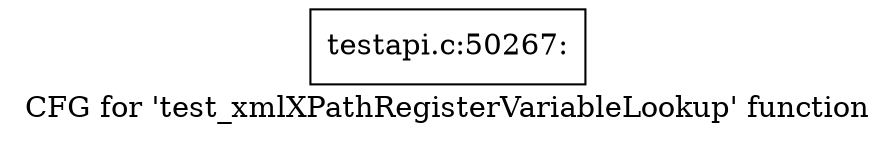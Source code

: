 digraph "CFG for 'test_xmlXPathRegisterVariableLookup' function" {
	label="CFG for 'test_xmlXPathRegisterVariableLookup' function";

	Node0x5b69e20 [shape=record,label="{testapi.c:50267:}"];
}
